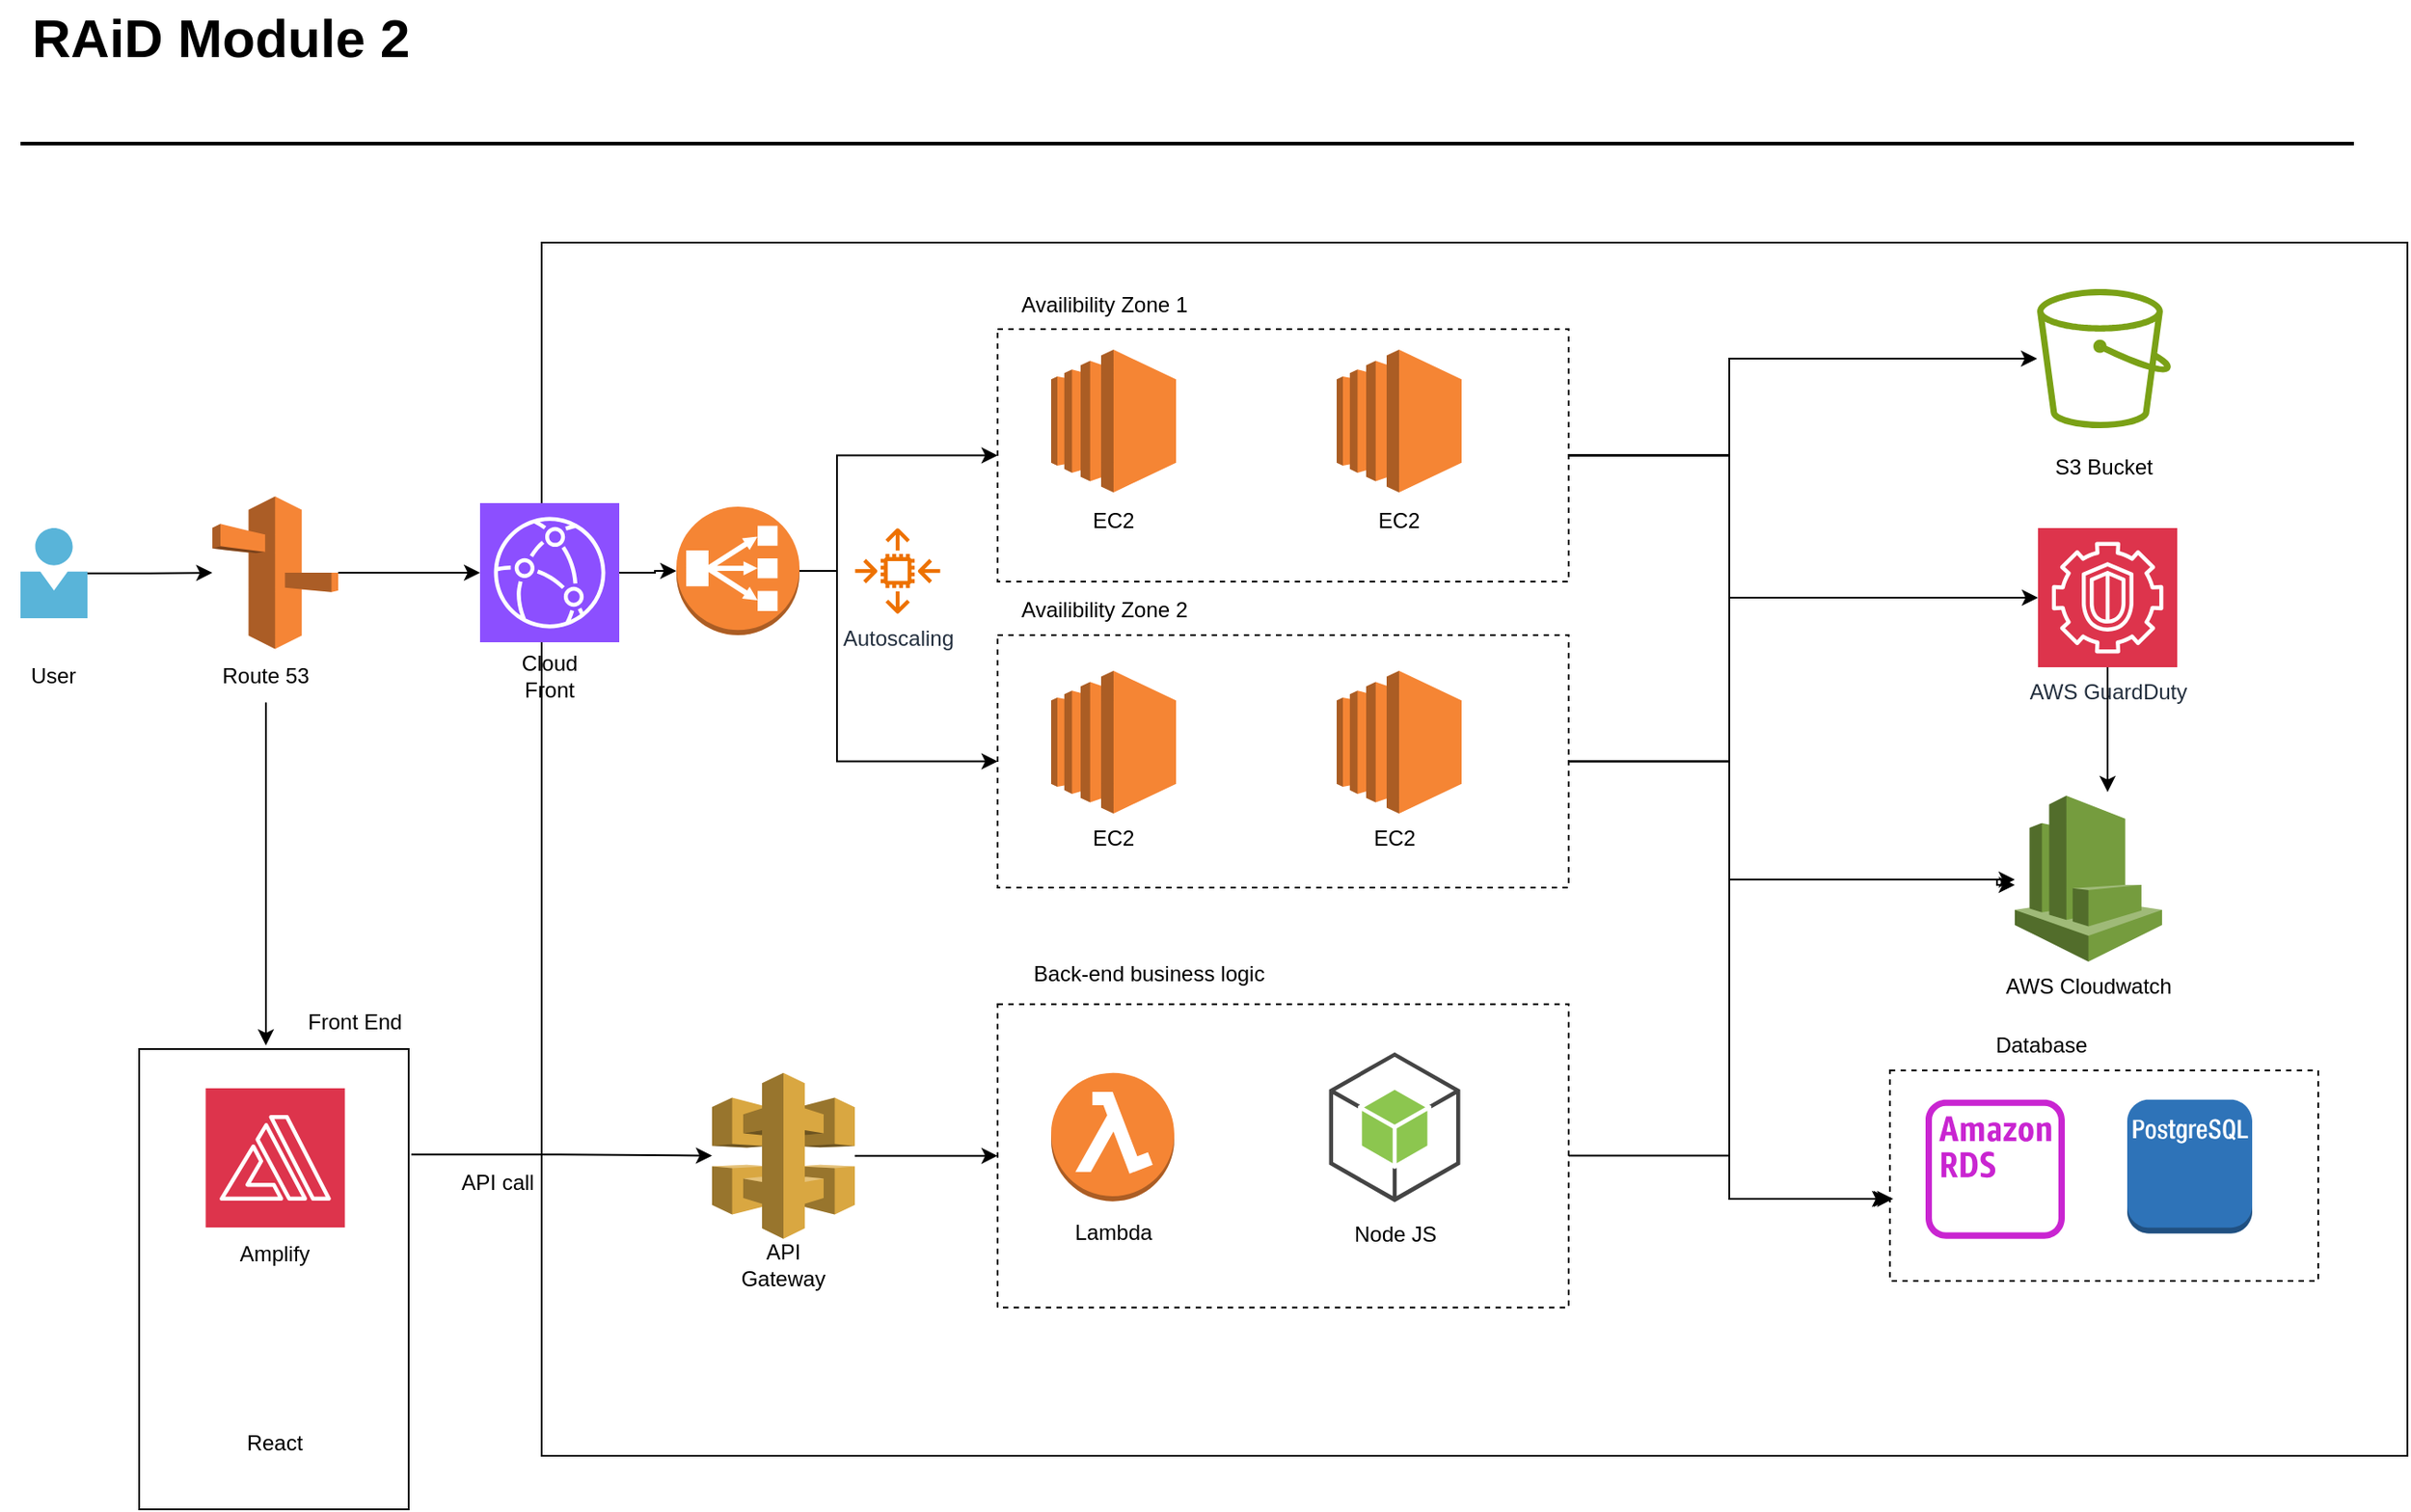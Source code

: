 <mxfile version="24.0.4" type="github">
  <diagram name="Page-1" id="bbtWTI2plTpYBy7Y_lGl">
    <mxGraphModel dx="1466" dy="989" grid="1" gridSize="10" guides="1" tooltips="1" connect="1" arrows="1" fold="1" page="1" pageScale="1" pageWidth="827" pageHeight="1169" math="0" shadow="0">
      <root>
        <mxCell id="0" />
        <mxCell id="1" parent="0" />
        <mxCell id="lUkAUM1xaYn93vFbppQg-84" value="" style="rounded=0;whiteSpace=wrap;html=1;fillColor=none;" vertex="1" parent="1">
          <mxGeometry x="344.5" y="200" width="1045.5" height="680" as="geometry" />
        </mxCell>
        <mxCell id="lUkAUM1xaYn93vFbppQg-70" value="" style="rounded=0;whiteSpace=wrap;html=1;dashed=1;" vertex="1" parent="1">
          <mxGeometry x="1100" y="664" width="240" height="118" as="geometry" />
        </mxCell>
        <mxCell id="lUkAUM1xaYn93vFbppQg-82" style="edgeStyle=orthogonalEdgeStyle;rounded=0;orthogonalLoop=1;jettySize=auto;html=1;" edge="1" parent="1" source="lUkAUM1xaYn93vFbppQg-43" target="lUkAUM1xaYn93vFbppQg-63">
          <mxGeometry relative="1" as="geometry">
            <Array as="points">
              <mxPoint x="1010" y="319" />
              <mxPoint x="1010" y="399" />
            </Array>
          </mxGeometry>
        </mxCell>
        <mxCell id="lUkAUM1xaYn93vFbppQg-83" style="edgeStyle=orthogonalEdgeStyle;rounded=0;orthogonalLoop=1;jettySize=auto;html=1;" edge="1" parent="1" source="lUkAUM1xaYn93vFbppQg-43" target="lUkAUM1xaYn93vFbppQg-58">
          <mxGeometry relative="1" as="geometry">
            <Array as="points">
              <mxPoint x="1010" y="319" />
              <mxPoint x="1010" y="265" />
            </Array>
          </mxGeometry>
        </mxCell>
        <mxCell id="lUkAUM1xaYn93vFbppQg-43" value="" style="rounded=0;whiteSpace=wrap;html=1;dashed=1;" vertex="1" parent="1">
          <mxGeometry x="600" y="248.5" width="320" height="141.5" as="geometry" />
        </mxCell>
        <mxCell id="lUkAUM1xaYn93vFbppQg-77" style="edgeStyle=orthogonalEdgeStyle;rounded=0;orthogonalLoop=1;jettySize=auto;html=1;" edge="1" parent="1" source="lUkAUM1xaYn93vFbppQg-44" target="lUkAUM1xaYn93vFbppQg-62">
          <mxGeometry relative="1" as="geometry">
            <Array as="points">
              <mxPoint x="1010" y="491" />
              <mxPoint x="1010" y="557" />
            </Array>
          </mxGeometry>
        </mxCell>
        <mxCell id="lUkAUM1xaYn93vFbppQg-44" value="" style="rounded=0;whiteSpace=wrap;html=1;dashed=1;" vertex="1" parent="1">
          <mxGeometry x="600" y="420" width="320" height="141.5" as="geometry" />
        </mxCell>
        <mxCell id="lUkAUM1xaYn93vFbppQg-39" value="" style="rounded=0;whiteSpace=wrap;html=1;dashed=1;" vertex="1" parent="1">
          <mxGeometry x="600" y="626.82" width="320" height="170" as="geometry" />
        </mxCell>
        <mxCell id="lUkAUM1xaYn93vFbppQg-36" value="" style="rounded=0;whiteSpace=wrap;html=1;" vertex="1" parent="1">
          <mxGeometry x="119" y="652" width="151" height="258" as="geometry" />
        </mxCell>
        <mxCell id="lUkAUM1xaYn93vFbppQg-1" value="RAiD Module 2" style="text;html=1;resizable=0;points=[];autosize=1;align=left;verticalAlign=top;spacingTop=-4;fontSize=30;fontStyle=1" vertex="1" parent="1">
          <mxGeometry x="56.5" y="64.5" width="230" height="40" as="geometry" />
        </mxCell>
        <mxCell id="lUkAUM1xaYn93vFbppQg-2" value="" style="line;strokeWidth=2;html=1;fontSize=14;" vertex="1" parent="1">
          <mxGeometry x="52.5" y="139.5" width="1307.5" height="10" as="geometry" />
        </mxCell>
        <mxCell id="lUkAUM1xaYn93vFbppQg-19" value="" style="edgeStyle=orthogonalEdgeStyle;rounded=0;orthogonalLoop=1;jettySize=auto;html=1;" edge="1" parent="1" source="lUkAUM1xaYn93vFbppQg-3" target="lUkAUM1xaYn93vFbppQg-7">
          <mxGeometry relative="1" as="geometry" />
        </mxCell>
        <mxCell id="lUkAUM1xaYn93vFbppQg-3" value="" style="image;sketch=0;aspect=fixed;html=1;points=[];align=center;fontSize=12;image=img/lib/mscae/Person.svg;" vertex="1" parent="1">
          <mxGeometry x="52.5" y="360" width="37.5" height="50.68" as="geometry" />
        </mxCell>
        <mxCell id="lUkAUM1xaYn93vFbppQg-31" style="edgeStyle=orthogonalEdgeStyle;rounded=0;orthogonalLoop=1;jettySize=auto;html=1;exitX=1.01;exitY=0.229;exitDx=0;exitDy=0;exitPerimeter=0;" edge="1" parent="1" source="lUkAUM1xaYn93vFbppQg-36" target="lUkAUM1xaYn93vFbppQg-14">
          <mxGeometry relative="1" as="geometry">
            <mxPoint x="280" y="712" as="sourcePoint" />
          </mxGeometry>
        </mxCell>
        <mxCell id="lUkAUM1xaYn93vFbppQg-4" value="" style="shape=image;verticalLabelPosition=bottom;labelBackgroundColor=default;verticalAlign=top;aspect=fixed;imageAspect=0;image=https://upload.wikimedia.org/wikipedia/commons/thumb/3/30/React_Logo_SVG.svg/1200px-React_Logo_SVG.svg.png;" vertex="1" parent="1">
          <mxGeometry x="161.25" y="794.36" width="70" height="63.64" as="geometry" />
        </mxCell>
        <mxCell id="lUkAUM1xaYn93vFbppQg-5" value="" style="outlineConnect=0;dashed=0;verticalLabelPosition=bottom;verticalAlign=top;align=center;html=1;shape=mxgraph.aws3.android;fillColor=#8CC64F;gradientColor=none;" vertex="1" parent="1">
          <mxGeometry x="785.75" y="653.82" width="73.5" height="84" as="geometry" />
        </mxCell>
        <mxCell id="lUkAUM1xaYn93vFbppQg-6" value="" style="outlineConnect=0;dashed=0;verticalLabelPosition=bottom;verticalAlign=top;align=center;html=1;shape=mxgraph.aws3.postgre_sql_instance;fillColor=#2E73B8;gradientColor=none;" vertex="1" parent="1">
          <mxGeometry x="1233" y="680.32" width="70" height="75" as="geometry" />
        </mxCell>
        <mxCell id="lUkAUM1xaYn93vFbppQg-20" value="" style="edgeStyle=orthogonalEdgeStyle;rounded=0;orthogonalLoop=1;jettySize=auto;html=1;" edge="1" parent="1" source="lUkAUM1xaYn93vFbppQg-7" target="lUkAUM1xaYn93vFbppQg-8">
          <mxGeometry relative="1" as="geometry" />
        </mxCell>
        <mxCell id="lUkAUM1xaYn93vFbppQg-7" value="" style="outlineConnect=0;dashed=0;verticalLabelPosition=bottom;verticalAlign=top;align=center;html=1;shape=mxgraph.aws3.route_53;fillColor=#F58536;gradientColor=none;" vertex="1" parent="1">
          <mxGeometry x="160" y="342.25" width="70.5" height="85.5" as="geometry" />
        </mxCell>
        <mxCell id="lUkAUM1xaYn93vFbppQg-8" value="" style="sketch=0;points=[[0,0,0],[0.25,0,0],[0.5,0,0],[0.75,0,0],[1,0,0],[0,1,0],[0.25,1,0],[0.5,1,0],[0.75,1,0],[1,1,0],[0,0.25,0],[0,0.5,0],[0,0.75,0],[1,0.25,0],[1,0.5,0],[1,0.75,0]];outlineConnect=0;fontColor=#232F3E;fillColor=#8C4FFF;strokeColor=#ffffff;dashed=0;verticalLabelPosition=bottom;verticalAlign=top;align=center;html=1;fontSize=12;fontStyle=0;aspect=fixed;shape=mxgraph.aws4.resourceIcon;resIcon=mxgraph.aws4.cloudfront;" vertex="1" parent="1">
          <mxGeometry x="310" y="346" width="78" height="78" as="geometry" />
        </mxCell>
        <mxCell id="lUkAUM1xaYn93vFbppQg-9" value="" style="outlineConnect=0;dashed=0;verticalLabelPosition=bottom;verticalAlign=top;align=center;html=1;shape=mxgraph.aws3.ec2;fillColor=#F58534;gradientColor=none;" vertex="1" parent="1">
          <mxGeometry x="630" y="260" width="70" height="80" as="geometry" />
        </mxCell>
        <mxCell id="lUkAUM1xaYn93vFbppQg-40" value="" style="edgeStyle=orthogonalEdgeStyle;rounded=0;orthogonalLoop=1;jettySize=auto;html=1;" edge="1" parent="1" source="lUkAUM1xaYn93vFbppQg-14" target="lUkAUM1xaYn93vFbppQg-39">
          <mxGeometry relative="1" as="geometry" />
        </mxCell>
        <mxCell id="lUkAUM1xaYn93vFbppQg-14" value="" style="outlineConnect=0;dashed=0;verticalLabelPosition=bottom;verticalAlign=top;align=center;html=1;shape=mxgraph.aws3.api_gateway;fillColor=#D9A741;gradientColor=none;" vertex="1" parent="1">
          <mxGeometry x="440" y="665.32" width="80" height="93" as="geometry" />
        </mxCell>
        <mxCell id="lUkAUM1xaYn93vFbppQg-16" value="" style="outlineConnect=0;dashed=0;verticalLabelPosition=bottom;verticalAlign=top;align=center;html=1;shape=mxgraph.aws3.lambda_function;fillColor=#F58534;gradientColor=none;" vertex="1" parent="1">
          <mxGeometry x="630" y="665.32" width="69" height="72" as="geometry" />
        </mxCell>
        <mxCell id="lUkAUM1xaYn93vFbppQg-17" value="User" style="text;html=1;align=center;verticalAlign=middle;whiteSpace=wrap;rounded=0;" vertex="1" parent="1">
          <mxGeometry x="41.25" y="427.75" width="60" height="30" as="geometry" />
        </mxCell>
        <mxCell id="lUkAUM1xaYn93vFbppQg-28" style="edgeStyle=orthogonalEdgeStyle;rounded=0;orthogonalLoop=1;jettySize=auto;html=1;" edge="1" parent="1" source="lUkAUM1xaYn93vFbppQg-18">
          <mxGeometry relative="1" as="geometry">
            <mxPoint x="190" y="650" as="targetPoint" />
          </mxGeometry>
        </mxCell>
        <mxCell id="lUkAUM1xaYn93vFbppQg-18" value="Route 53" style="text;html=1;align=center;verticalAlign=middle;whiteSpace=wrap;rounded=0;" vertex="1" parent="1">
          <mxGeometry x="160" y="427.75" width="60" height="30" as="geometry" />
        </mxCell>
        <mxCell id="lUkAUM1xaYn93vFbppQg-21" value="Cloud Front" style="text;html=1;align=center;verticalAlign=middle;whiteSpace=wrap;rounded=0;" vertex="1" parent="1">
          <mxGeometry x="319" y="427.75" width="60" height="30" as="geometry" />
        </mxCell>
        <mxCell id="lUkAUM1xaYn93vFbppQg-55" style="edgeStyle=orthogonalEdgeStyle;rounded=0;orthogonalLoop=1;jettySize=auto;html=1;entryX=0;entryY=0.5;entryDx=0;entryDy=0;" edge="1" parent="1" source="lUkAUM1xaYn93vFbppQg-24" target="lUkAUM1xaYn93vFbppQg-43">
          <mxGeometry relative="1" as="geometry">
            <Array as="points">
              <mxPoint x="510" y="384" />
              <mxPoint x="510" y="319" />
            </Array>
          </mxGeometry>
        </mxCell>
        <mxCell id="lUkAUM1xaYn93vFbppQg-56" style="edgeStyle=orthogonalEdgeStyle;rounded=0;orthogonalLoop=1;jettySize=auto;html=1;entryX=0;entryY=0.5;entryDx=0;entryDy=0;" edge="1" parent="1" source="lUkAUM1xaYn93vFbppQg-24" target="lUkAUM1xaYn93vFbppQg-44">
          <mxGeometry relative="1" as="geometry">
            <Array as="points">
              <mxPoint x="510" y="384" />
              <mxPoint x="510" y="491" />
            </Array>
          </mxGeometry>
        </mxCell>
        <mxCell id="lUkAUM1xaYn93vFbppQg-24" value="" style="outlineConnect=0;dashed=0;verticalLabelPosition=bottom;verticalAlign=top;align=center;html=1;shape=mxgraph.aws3.classic_load_balancer;fillColor=#F58534;gradientColor=none;" vertex="1" parent="1">
          <mxGeometry x="420" y="348" width="69" height="72" as="geometry" />
        </mxCell>
        <mxCell id="lUkAUM1xaYn93vFbppQg-25" style="edgeStyle=orthogonalEdgeStyle;rounded=0;orthogonalLoop=1;jettySize=auto;html=1;entryX=0;entryY=0.5;entryDx=0;entryDy=0;entryPerimeter=0;" edge="1" parent="1" source="lUkAUM1xaYn93vFbppQg-8" target="lUkAUM1xaYn93vFbppQg-24">
          <mxGeometry relative="1" as="geometry" />
        </mxCell>
        <mxCell id="lUkAUM1xaYn93vFbppQg-29" value="React" style="text;html=1;align=center;verticalAlign=middle;whiteSpace=wrap;rounded=0;" vertex="1" parent="1">
          <mxGeometry x="165.25" y="858" width="60" height="30" as="geometry" />
        </mxCell>
        <mxCell id="lUkAUM1xaYn93vFbppQg-32" value="API Gateway" style="text;html=1;align=center;verticalAlign=middle;whiteSpace=wrap;rounded=0;" vertex="1" parent="1">
          <mxGeometry x="450" y="758.32" width="60" height="30" as="geometry" />
        </mxCell>
        <mxCell id="lUkAUM1xaYn93vFbppQg-33" value="API call" style="text;html=1;align=center;verticalAlign=middle;whiteSpace=wrap;rounded=0;" vertex="1" parent="1">
          <mxGeometry x="290" y="712" width="60" height="30" as="geometry" />
        </mxCell>
        <mxCell id="lUkAUM1xaYn93vFbppQg-34" value="" style="sketch=0;points=[[0,0,0],[0.25,0,0],[0.5,0,0],[0.75,0,0],[1,0,0],[0,1,0],[0.25,1,0],[0.5,1,0],[0.75,1,0],[1,1,0],[0,0.25,0],[0,0.5,0],[0,0.75,0],[1,0.25,0],[1,0.5,0],[1,0.75,0]];outlineConnect=0;fontColor=#232F3E;fillColor=#DD344C;strokeColor=#ffffff;dashed=0;verticalLabelPosition=bottom;verticalAlign=top;align=center;html=1;fontSize=12;fontStyle=0;aspect=fixed;shape=mxgraph.aws4.resourceIcon;resIcon=mxgraph.aws4.amplify;" vertex="1" parent="1">
          <mxGeometry x="156.25" y="674" width="78" height="78" as="geometry" />
        </mxCell>
        <mxCell id="lUkAUM1xaYn93vFbppQg-35" value="Amplify" style="text;html=1;align=center;verticalAlign=middle;whiteSpace=wrap;rounded=0;" vertex="1" parent="1">
          <mxGeometry x="165.25" y="752.0" width="60" height="30" as="geometry" />
        </mxCell>
        <mxCell id="lUkAUM1xaYn93vFbppQg-37" value="Front End" style="text;html=1;align=center;verticalAlign=middle;whiteSpace=wrap;rounded=0;" vertex="1" parent="1">
          <mxGeometry x="210" y="622" width="60" height="30" as="geometry" />
        </mxCell>
        <mxCell id="lUkAUM1xaYn93vFbppQg-41" value="Lambda" style="text;html=1;align=center;verticalAlign=middle;whiteSpace=wrap;rounded=0;" vertex="1" parent="1">
          <mxGeometry x="636.75" y="741.32" width="55.5" height="28" as="geometry" />
        </mxCell>
        <mxCell id="lUkAUM1xaYn93vFbppQg-42" value="Node JS" style="text;html=1;align=center;verticalAlign=middle;whiteSpace=wrap;rounded=0;" vertex="1" parent="1">
          <mxGeometry x="794.75" y="741.82" width="55.5" height="28" as="geometry" />
        </mxCell>
        <mxCell id="lUkAUM1xaYn93vFbppQg-45" value="Availibility Zone 2" style="text;html=1;align=center;verticalAlign=middle;whiteSpace=wrap;rounded=0;" vertex="1" parent="1">
          <mxGeometry x="600" y="392" width="120" height="28" as="geometry" />
        </mxCell>
        <mxCell id="lUkAUM1xaYn93vFbppQg-46" value="Availibility Zone 1" style="text;html=1;align=center;verticalAlign=middle;whiteSpace=wrap;rounded=0;" vertex="1" parent="1">
          <mxGeometry x="600" y="220.5" width="120" height="28" as="geometry" />
        </mxCell>
        <mxCell id="lUkAUM1xaYn93vFbppQg-47" value="" style="outlineConnect=0;dashed=0;verticalLabelPosition=bottom;verticalAlign=top;align=center;html=1;shape=mxgraph.aws3.ec2;fillColor=#F58534;gradientColor=none;" vertex="1" parent="1">
          <mxGeometry x="630" y="440" width="70" height="80" as="geometry" />
        </mxCell>
        <mxCell id="lUkAUM1xaYn93vFbppQg-48" value="" style="outlineConnect=0;dashed=0;verticalLabelPosition=bottom;verticalAlign=top;align=center;html=1;shape=mxgraph.aws3.ec2;fillColor=#F58534;gradientColor=none;" vertex="1" parent="1">
          <mxGeometry x="790" y="260" width="70" height="80" as="geometry" />
        </mxCell>
        <mxCell id="lUkAUM1xaYn93vFbppQg-49" value="" style="outlineConnect=0;dashed=0;verticalLabelPosition=bottom;verticalAlign=top;align=center;html=1;shape=mxgraph.aws3.ec2;fillColor=#F58534;gradientColor=none;" vertex="1" parent="1">
          <mxGeometry x="790" y="440" width="70" height="80" as="geometry" />
        </mxCell>
        <mxCell id="lUkAUM1xaYn93vFbppQg-50" value="EC2" style="text;html=1;align=center;verticalAlign=middle;whiteSpace=wrap;rounded=0;" vertex="1" parent="1">
          <mxGeometry x="605" y="342.25" width="120" height="28" as="geometry" />
        </mxCell>
        <mxCell id="lUkAUM1xaYn93vFbppQg-51" value="EC2" style="text;html=1;align=center;verticalAlign=middle;whiteSpace=wrap;rounded=0;" vertex="1" parent="1">
          <mxGeometry x="765" y="342.25" width="120" height="28" as="geometry" />
        </mxCell>
        <mxCell id="lUkAUM1xaYn93vFbppQg-52" value="EC2" style="text;html=1;align=center;verticalAlign=middle;whiteSpace=wrap;rounded=0;" vertex="1" parent="1">
          <mxGeometry x="765" y="520" width="115" height="28" as="geometry" />
        </mxCell>
        <mxCell id="lUkAUM1xaYn93vFbppQg-53" value="EC2" style="text;html=1;align=center;verticalAlign=middle;whiteSpace=wrap;rounded=0;" vertex="1" parent="1">
          <mxGeometry x="605" y="520" width="120" height="28" as="geometry" />
        </mxCell>
        <mxCell id="lUkAUM1xaYn93vFbppQg-58" value="" style="sketch=0;outlineConnect=0;fontColor=#232F3E;gradientColor=none;fillColor=#7AA116;strokeColor=none;dashed=0;verticalLabelPosition=bottom;verticalAlign=top;align=center;html=1;fontSize=12;fontStyle=0;aspect=fixed;pointerEvents=1;shape=mxgraph.aws4.bucket;" vertex="1" parent="1">
          <mxGeometry x="1182.5" y="226" width="75" height="78" as="geometry" />
        </mxCell>
        <mxCell id="lUkAUM1xaYn93vFbppQg-60" value="" style="sketch=0;outlineConnect=0;fontColor=#232F3E;gradientColor=none;fillColor=#C925D1;strokeColor=none;dashed=0;verticalLabelPosition=bottom;verticalAlign=top;align=center;html=1;fontSize=12;fontStyle=0;aspect=fixed;pointerEvents=1;shape=mxgraph.aws4.rds_instance_alt;" vertex="1" parent="1">
          <mxGeometry x="1120" y="680.32" width="78" height="78" as="geometry" />
        </mxCell>
        <mxCell id="lUkAUM1xaYn93vFbppQg-61" value="Back-end business logic" style="text;html=1;align=center;verticalAlign=middle;whiteSpace=wrap;rounded=0;" vertex="1" parent="1">
          <mxGeometry x="600" y="596" width="170" height="28" as="geometry" />
        </mxCell>
        <mxCell id="lUkAUM1xaYn93vFbppQg-62" value="AWS Cloudwatch" style="outlineConnect=0;dashed=0;verticalLabelPosition=bottom;verticalAlign=top;align=center;html=1;shape=mxgraph.aws3.cloudwatch;fillColor=#759C3E;gradientColor=none;" vertex="1" parent="1">
          <mxGeometry x="1170" y="510" width="82.5" height="93" as="geometry" />
        </mxCell>
        <mxCell id="lUkAUM1xaYn93vFbppQg-63" value="AWS GuardDuty" style="sketch=0;points=[[0,0,0],[0.25,0,0],[0.5,0,0],[0.75,0,0],[1,0,0],[0,1,0],[0.25,1,0],[0.5,1,0],[0.75,1,0],[1,1,0],[0,0.25,0],[0,0.5,0],[0,0.75,0],[1,0.25,0],[1,0.5,0],[1,0.75,0]];outlineConnect=0;fontColor=#232F3E;fillColor=#DD344C;strokeColor=#ffffff;dashed=0;verticalLabelPosition=bottom;verticalAlign=top;align=center;html=1;fontSize=12;fontStyle=0;aspect=fixed;shape=mxgraph.aws4.resourceIcon;resIcon=mxgraph.aws4.guardduty;" vertex="1" parent="1">
          <mxGeometry x="1183" y="360" width="78" height="78" as="geometry" />
        </mxCell>
        <mxCell id="lUkAUM1xaYn93vFbppQg-65" value="S3 Bucket" style="text;html=1;align=center;verticalAlign=middle;whiteSpace=wrap;rounded=0;" vertex="1" parent="1">
          <mxGeometry x="1160" y="312" width="120" height="28" as="geometry" />
        </mxCell>
        <mxCell id="lUkAUM1xaYn93vFbppQg-72" style="edgeStyle=orthogonalEdgeStyle;rounded=0;orthogonalLoop=1;jettySize=auto;html=1;entryX=0;entryY=0.61;entryDx=0;entryDy=0;entryPerimeter=0;" edge="1" parent="1" source="lUkAUM1xaYn93vFbppQg-43" target="lUkAUM1xaYn93vFbppQg-70">
          <mxGeometry relative="1" as="geometry" />
        </mxCell>
        <mxCell id="lUkAUM1xaYn93vFbppQg-73" style="edgeStyle=orthogonalEdgeStyle;rounded=0;orthogonalLoop=1;jettySize=auto;html=1;entryX=-0.004;entryY=0.61;entryDx=0;entryDy=0;entryPerimeter=0;" edge="1" parent="1" source="lUkAUM1xaYn93vFbppQg-44" target="lUkAUM1xaYn93vFbppQg-70">
          <mxGeometry relative="1" as="geometry" />
        </mxCell>
        <mxCell id="lUkAUM1xaYn93vFbppQg-74" style="edgeStyle=orthogonalEdgeStyle;rounded=0;orthogonalLoop=1;jettySize=auto;html=1;entryX=0.008;entryY=0.61;entryDx=0;entryDy=0;entryPerimeter=0;" edge="1" parent="1" source="lUkAUM1xaYn93vFbppQg-39" target="lUkAUM1xaYn93vFbppQg-70">
          <mxGeometry relative="1" as="geometry" />
        </mxCell>
        <mxCell id="lUkAUM1xaYn93vFbppQg-76" value="Database" style="text;html=1;align=center;verticalAlign=middle;whiteSpace=wrap;rounded=0;" vertex="1" parent="1">
          <mxGeometry x="1100" y="636" width="170" height="28" as="geometry" />
        </mxCell>
        <mxCell id="lUkAUM1xaYn93vFbppQg-80" style="edgeStyle=orthogonalEdgeStyle;rounded=0;orthogonalLoop=1;jettySize=auto;html=1;" edge="1" parent="1" source="lUkAUM1xaYn93vFbppQg-43">
          <mxGeometry relative="1" as="geometry">
            <mxPoint x="1170" y="560" as="targetPoint" />
            <Array as="points">
              <mxPoint x="1010" y="319" />
              <mxPoint x="1010" y="557" />
              <mxPoint x="1160" y="557" />
              <mxPoint x="1160" y="560" />
            </Array>
          </mxGeometry>
        </mxCell>
        <mxCell id="lUkAUM1xaYn93vFbppQg-81" style="edgeStyle=orthogonalEdgeStyle;rounded=0;orthogonalLoop=1;jettySize=auto;html=1;entryX=0.63;entryY=-0.022;entryDx=0;entryDy=0;entryPerimeter=0;" edge="1" parent="1" source="lUkAUM1xaYn93vFbppQg-63" target="lUkAUM1xaYn93vFbppQg-62">
          <mxGeometry relative="1" as="geometry" />
        </mxCell>
        <mxCell id="lUkAUM1xaYn93vFbppQg-85" value="Autoscaling" style="sketch=0;outlineConnect=0;fontColor=#232F3E;gradientColor=none;fillColor=#ED7100;strokeColor=none;dashed=0;verticalLabelPosition=bottom;verticalAlign=top;align=center;html=1;fontSize=12;fontStyle=0;aspect=fixed;pointerEvents=1;shape=mxgraph.aws4.auto_scaling2;" vertex="1" parent="1">
          <mxGeometry x="520" y="360" width="48" height="48" as="geometry" />
        </mxCell>
      </root>
    </mxGraphModel>
  </diagram>
</mxfile>
